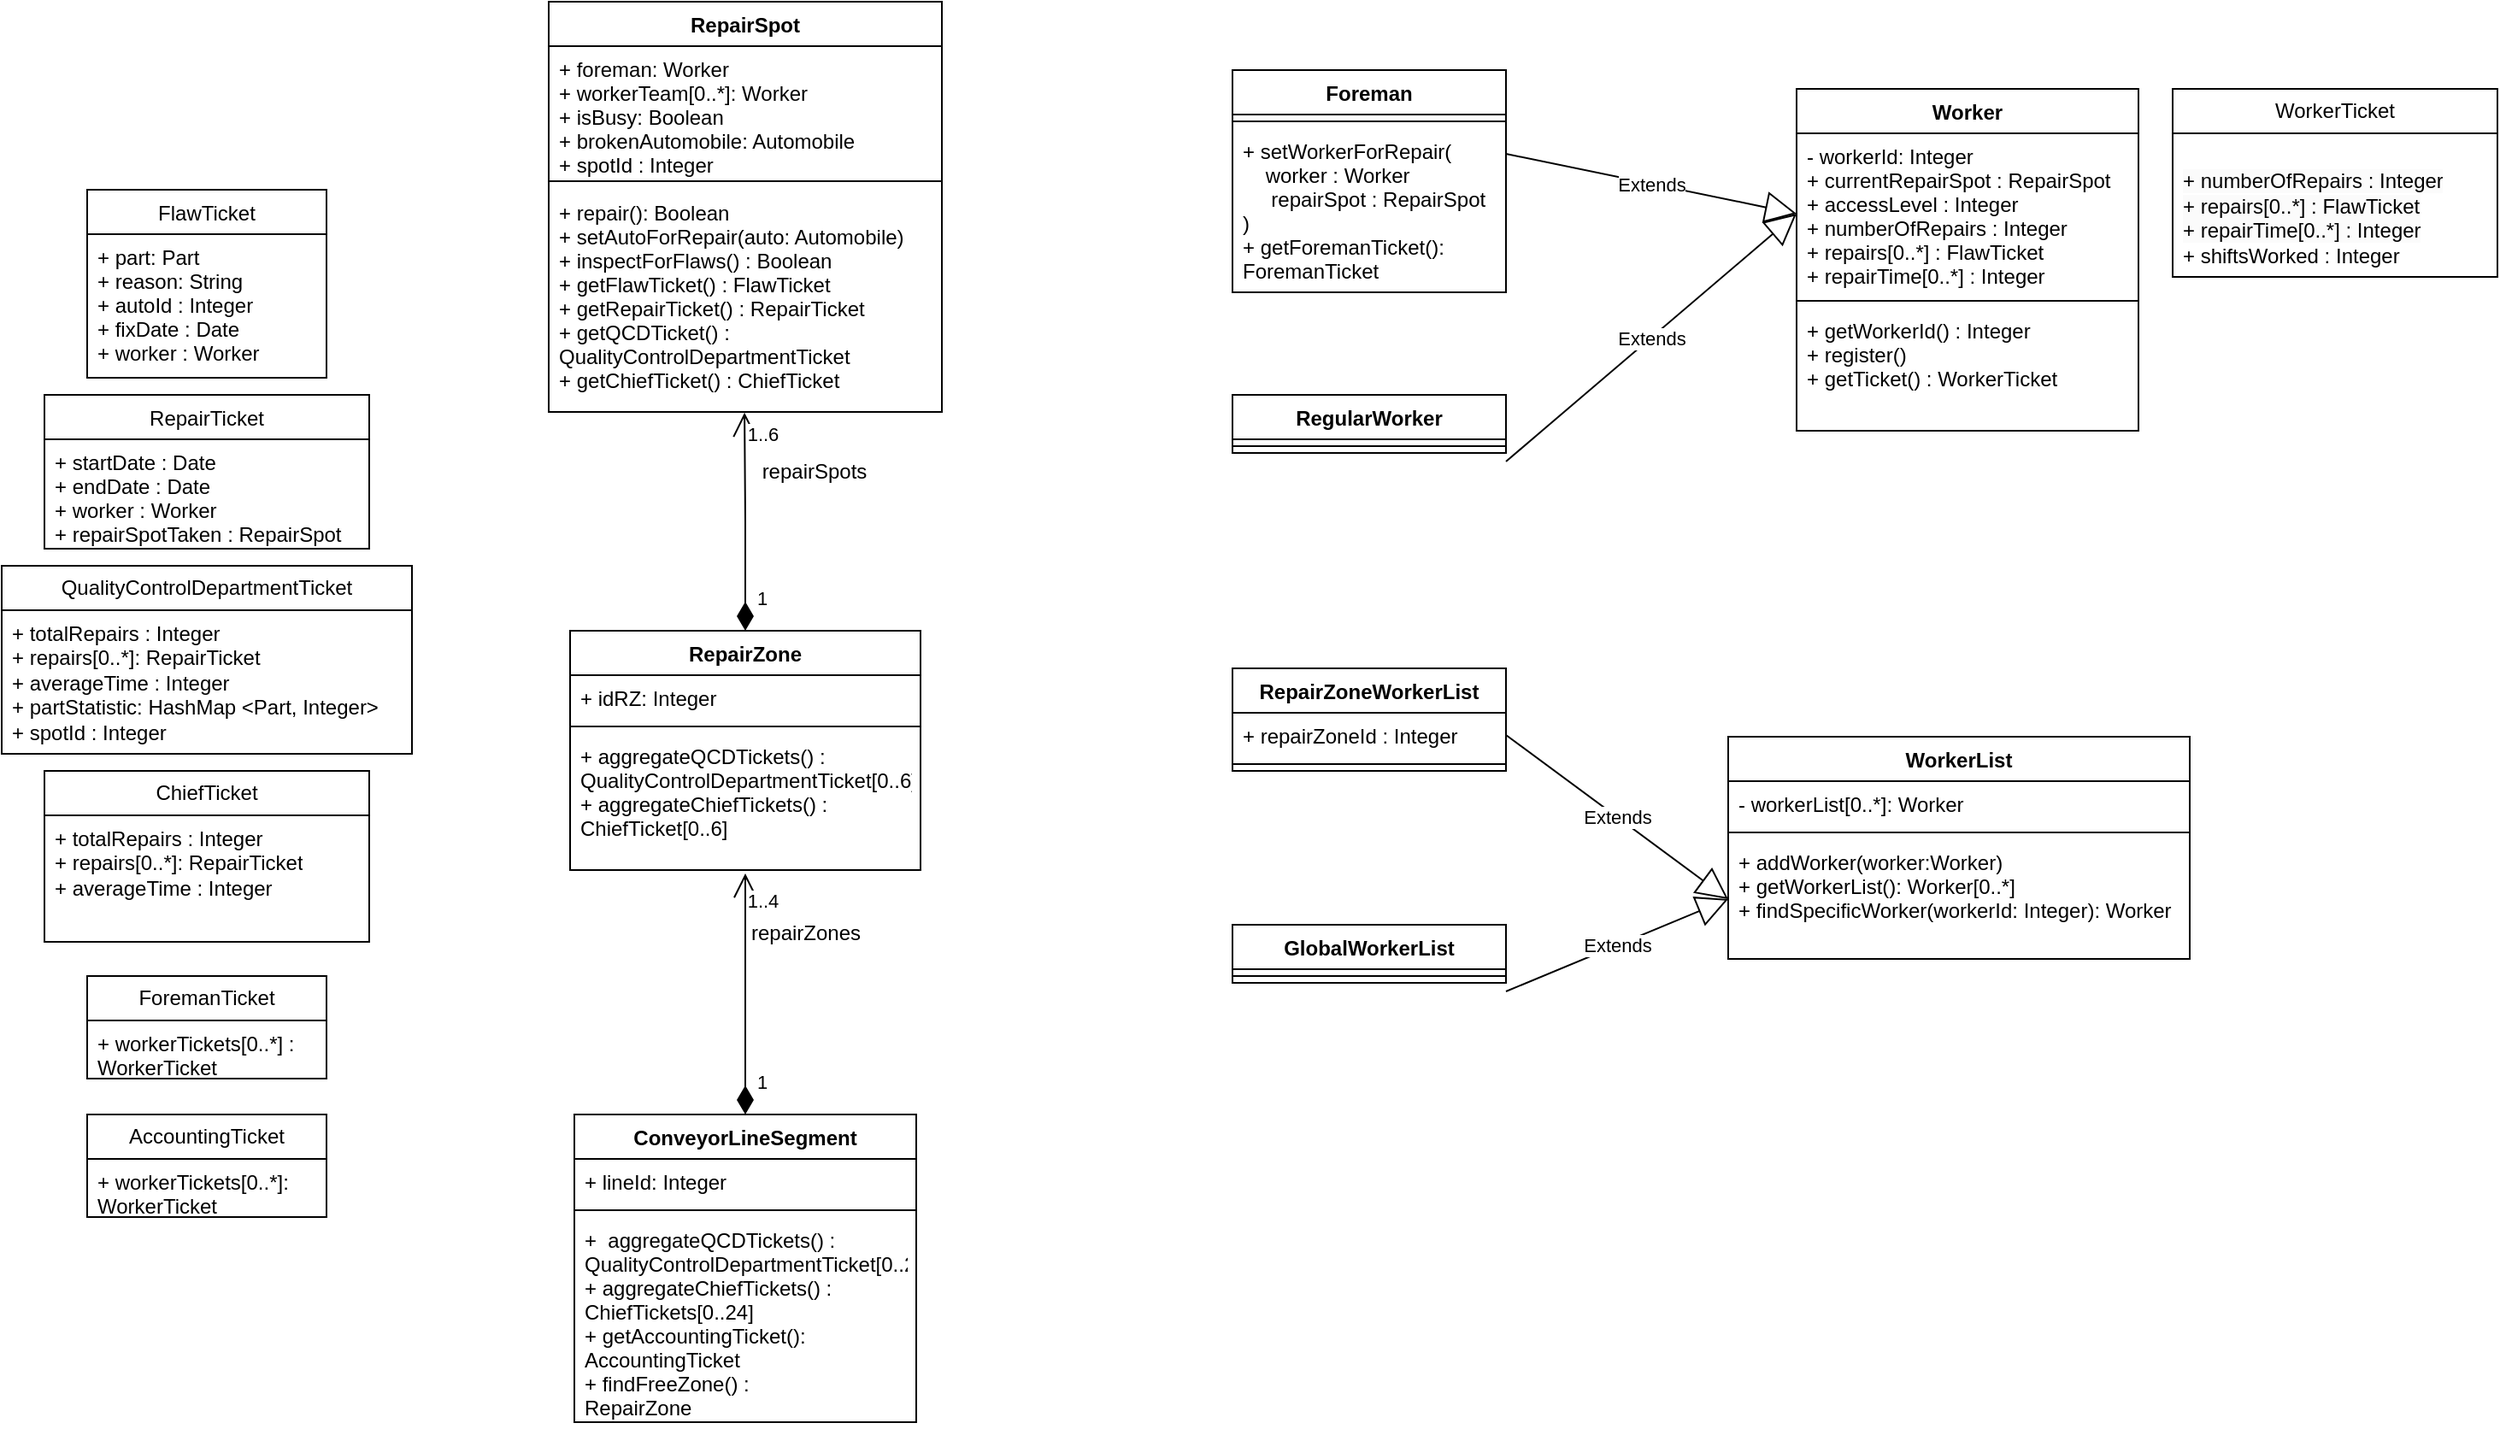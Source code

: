 <mxfile version="21.3.2" type="device">
  <diagram id="C5RBs43oDa-KdzZeNtuy" name="Page-1">
    <mxGraphModel dx="1379" dy="764" grid="1" gridSize="10" guides="1" tooltips="1" connect="1" arrows="1" fold="1" page="1" pageScale="1" pageWidth="827" pageHeight="1169" math="0" shadow="0">
      <root>
        <mxCell id="WIyWlLk6GJQsqaUBKTNV-0" />
        <mxCell id="WIyWlLk6GJQsqaUBKTNV-1" parent="WIyWlLk6GJQsqaUBKTNV-0" />
        <mxCell id="vM8SYKCVLQXaQRjmbdse-1" value="Worker" style="swimlane;fontStyle=1;align=center;verticalAlign=top;childLayout=stackLayout;horizontal=1;startSize=26;horizontalStack=0;resizeParent=1;resizeParentMax=0;resizeLast=0;collapsible=1;marginBottom=0;" parent="WIyWlLk6GJQsqaUBKTNV-1" vertex="1">
          <mxGeometry x="1290" y="141" width="200" height="200" as="geometry" />
        </mxCell>
        <mxCell id="vM8SYKCVLQXaQRjmbdse-2" value="- workerId: Integer&#xa;+ currentRepairSpot : RepairSpot&#xa;+ accessLevel : Integer&#xa;+ numberOfRepairs : Integer&#xa;+ repairs[0..*] : FlawTicket&#xa;+ repairTime[0..*] : Integer&#xa; " style="text;strokeColor=none;fillColor=none;align=left;verticalAlign=top;spacingLeft=4;spacingRight=4;overflow=hidden;rotatable=0;points=[[0,0.5],[1,0.5]];portConstraint=eastwest;" parent="vM8SYKCVLQXaQRjmbdse-1" vertex="1">
          <mxGeometry y="26" width="200" height="94" as="geometry" />
        </mxCell>
        <mxCell id="vM8SYKCVLQXaQRjmbdse-3" value="" style="line;strokeWidth=1;fillColor=none;align=left;verticalAlign=middle;spacingTop=-1;spacingLeft=3;spacingRight=3;rotatable=0;labelPosition=right;points=[];portConstraint=eastwest;strokeColor=inherit;" parent="vM8SYKCVLQXaQRjmbdse-1" vertex="1">
          <mxGeometry y="120" width="200" height="8" as="geometry" />
        </mxCell>
        <mxCell id="vM8SYKCVLQXaQRjmbdse-4" value="+ getWorkerId() : Integer&#xa;+ register() &#xa;+ getTicket() : WorkerTicket" style="text;strokeColor=none;fillColor=none;align=left;verticalAlign=top;spacingLeft=4;spacingRight=4;overflow=hidden;rotatable=0;points=[[0,0.5],[1,0.5]];portConstraint=eastwest;" parent="vM8SYKCVLQXaQRjmbdse-1" vertex="1">
          <mxGeometry y="128" width="200" height="72" as="geometry" />
        </mxCell>
        <mxCell id="vM8SYKCVLQXaQRjmbdse-5" value="ConveyorLineSegment" style="swimlane;fontStyle=1;align=center;verticalAlign=top;childLayout=stackLayout;horizontal=1;startSize=26;horizontalStack=0;resizeParent=1;resizeParentMax=0;resizeLast=0;collapsible=1;marginBottom=0;" parent="WIyWlLk6GJQsqaUBKTNV-1" vertex="1">
          <mxGeometry x="575" y="741" width="200" height="180" as="geometry" />
        </mxCell>
        <mxCell id="vM8SYKCVLQXaQRjmbdse-6" value="+ lineId: Integer" style="text;strokeColor=none;fillColor=none;align=left;verticalAlign=top;spacingLeft=4;spacingRight=4;overflow=hidden;rotatable=0;points=[[0,0.5],[1,0.5]];portConstraint=eastwest;" parent="vM8SYKCVLQXaQRjmbdse-5" vertex="1">
          <mxGeometry y="26" width="200" height="26" as="geometry" />
        </mxCell>
        <mxCell id="vM8SYKCVLQXaQRjmbdse-7" value="" style="line;strokeWidth=1;fillColor=none;align=left;verticalAlign=middle;spacingTop=-1;spacingLeft=3;spacingRight=3;rotatable=0;labelPosition=right;points=[];portConstraint=eastwest;strokeColor=inherit;" parent="vM8SYKCVLQXaQRjmbdse-5" vertex="1">
          <mxGeometry y="52" width="200" height="8" as="geometry" />
        </mxCell>
        <mxCell id="vM8SYKCVLQXaQRjmbdse-8" value="+  aggregateQCDTickets() : &#xa;QualityControlDepartmentTicket[0..24]&#xa;+ aggregateChiefTickets() :&#xa;ChiefTickets[0..24]&#xa;+ getAccountingTicket():&#xa;AccountingTicket&#xa;+ findFreeZone() :&#xa;RepairZone" style="text;strokeColor=none;fillColor=none;align=left;verticalAlign=top;spacingLeft=4;spacingRight=4;overflow=hidden;rotatable=0;points=[[0,0.5],[1,0.5]];portConstraint=eastwest;" parent="vM8SYKCVLQXaQRjmbdse-5" vertex="1">
          <mxGeometry y="60" width="200" height="120" as="geometry" />
        </mxCell>
        <mxCell id="vM8SYKCVLQXaQRjmbdse-9" value="RepairZone" style="swimlane;fontStyle=1;align=center;verticalAlign=top;childLayout=stackLayout;horizontal=1;startSize=26;horizontalStack=0;resizeParent=1;resizeParentMax=0;resizeLast=0;collapsible=1;marginBottom=0;" parent="WIyWlLk6GJQsqaUBKTNV-1" vertex="1">
          <mxGeometry x="572.5" y="458" width="205" height="140" as="geometry" />
        </mxCell>
        <mxCell id="vM8SYKCVLQXaQRjmbdse-10" value="+ idRZ: Integer" style="text;strokeColor=none;fillColor=none;align=left;verticalAlign=top;spacingLeft=4;spacingRight=4;overflow=hidden;rotatable=0;points=[[0,0.5],[1,0.5]];portConstraint=eastwest;" parent="vM8SYKCVLQXaQRjmbdse-9" vertex="1">
          <mxGeometry y="26" width="205" height="26" as="geometry" />
        </mxCell>
        <mxCell id="vM8SYKCVLQXaQRjmbdse-11" value="" style="line;strokeWidth=1;fillColor=none;align=left;verticalAlign=middle;spacingTop=-1;spacingLeft=3;spacingRight=3;rotatable=0;labelPosition=right;points=[];portConstraint=eastwest;strokeColor=inherit;" parent="vM8SYKCVLQXaQRjmbdse-9" vertex="1">
          <mxGeometry y="52" width="205" height="8" as="geometry" />
        </mxCell>
        <mxCell id="vM8SYKCVLQXaQRjmbdse-12" value="+ aggregateQCDTickets() : &#xa;QualityControlDepartmentTicket[0..6]&#xa;+ aggregateChiefTickets() : &#xa;ChiefTicket[0..6]" style="text;strokeColor=none;fillColor=none;align=left;verticalAlign=top;spacingLeft=4;spacingRight=4;overflow=hidden;rotatable=0;points=[[0,0.5],[1,0.5]];portConstraint=eastwest;" parent="vM8SYKCVLQXaQRjmbdse-9" vertex="1">
          <mxGeometry y="60" width="205" height="80" as="geometry" />
        </mxCell>
        <mxCell id="vM8SYKCVLQXaQRjmbdse-13" value="RepairSpot&#xa;" style="swimlane;fontStyle=1;align=center;verticalAlign=top;childLayout=stackLayout;horizontal=1;startSize=26;horizontalStack=0;resizeParent=1;resizeParentMax=0;resizeLast=0;collapsible=1;marginBottom=0;" parent="WIyWlLk6GJQsqaUBKTNV-1" vertex="1">
          <mxGeometry x="560" y="90" width="230" height="240" as="geometry">
            <mxRectangle x="600" y="280" width="100" height="30" as="alternateBounds" />
          </mxGeometry>
        </mxCell>
        <mxCell id="vM8SYKCVLQXaQRjmbdse-14" value="+ foreman: Worker&#xa;+ workerTeam[0..*]: Worker&#xa;+ isBusy: Boolean&#xa;+ brokenAutomobile: Automobile&#xa;+ spotId : Integer" style="text;strokeColor=none;fillColor=none;align=left;verticalAlign=top;spacingLeft=4;spacingRight=4;overflow=hidden;rotatable=0;points=[[0,0.5],[1,0.5]];portConstraint=eastwest;" parent="vM8SYKCVLQXaQRjmbdse-13" vertex="1">
          <mxGeometry y="26" width="230" height="74" as="geometry" />
        </mxCell>
        <mxCell id="vM8SYKCVLQXaQRjmbdse-15" value="" style="line;strokeWidth=1;fillColor=none;align=left;verticalAlign=middle;spacingTop=-1;spacingLeft=3;spacingRight=3;rotatable=0;labelPosition=right;points=[];portConstraint=eastwest;strokeColor=inherit;" parent="vM8SYKCVLQXaQRjmbdse-13" vertex="1">
          <mxGeometry y="100" width="230" height="10" as="geometry" />
        </mxCell>
        <mxCell id="vM8SYKCVLQXaQRjmbdse-16" value="+ repair(): Boolean&#xa;+ setAutoForRepair(auto: Automobile)&#xa;+ inspectForFlaws() : Boolean&#xa;+ getFlawTicket() : FlawTicket&#xa;+ getRepairTicket() : RepairTicket&#xa;+ getQCDTicket() : &#xa;QualityControlDepartmentTicket&#xa;+ getChiefTicket() : ChiefTicket" style="text;strokeColor=none;fillColor=none;align=left;verticalAlign=top;spacingLeft=4;spacingRight=4;overflow=hidden;rotatable=0;points=[[0,0.5],[1,0.5]];portConstraint=eastwest;" parent="vM8SYKCVLQXaQRjmbdse-13" vertex="1">
          <mxGeometry y="110" width="230" height="130" as="geometry" />
        </mxCell>
        <mxCell id="vM8SYKCVLQXaQRjmbdse-20" value="WorkerList&#xa;" style="swimlane;fontStyle=1;align=center;verticalAlign=top;childLayout=stackLayout;horizontal=1;startSize=26;horizontalStack=0;resizeParent=1;resizeParentMax=0;resizeLast=0;collapsible=1;marginBottom=0;" parent="WIyWlLk6GJQsqaUBKTNV-1" vertex="1">
          <mxGeometry x="1250" y="520" width="270" height="130" as="geometry" />
        </mxCell>
        <mxCell id="vM8SYKCVLQXaQRjmbdse-21" value="- workerList[0..*]: Worker" style="text;strokeColor=none;fillColor=none;align=left;verticalAlign=top;spacingLeft=4;spacingRight=4;overflow=hidden;rotatable=0;points=[[0,0.5],[1,0.5]];portConstraint=eastwest;" parent="vM8SYKCVLQXaQRjmbdse-20" vertex="1">
          <mxGeometry y="26" width="270" height="26" as="geometry" />
        </mxCell>
        <mxCell id="vM8SYKCVLQXaQRjmbdse-22" value="" style="line;strokeWidth=1;fillColor=none;align=left;verticalAlign=middle;spacingTop=-1;spacingLeft=3;spacingRight=3;rotatable=0;labelPosition=right;points=[];portConstraint=eastwest;strokeColor=inherit;" parent="vM8SYKCVLQXaQRjmbdse-20" vertex="1">
          <mxGeometry y="52" width="270" height="8" as="geometry" />
        </mxCell>
        <mxCell id="vM8SYKCVLQXaQRjmbdse-23" value="+ addWorker(worker:Worker)&#xa;+ getWorkerList(): Worker[0..*]&#xa;+ findSpecificWorker(workerId: Integer): Worker" style="text;strokeColor=none;fillColor=none;align=left;verticalAlign=top;spacingLeft=4;spacingRight=4;overflow=hidden;rotatable=0;points=[[0,0.5],[1,0.5]];portConstraint=eastwest;" parent="vM8SYKCVLQXaQRjmbdse-20" vertex="1">
          <mxGeometry y="60" width="270" height="70" as="geometry" />
        </mxCell>
        <mxCell id="vM8SYKCVLQXaQRjmbdse-24" value="RepairZoneWorkerList&#xa;" style="swimlane;fontStyle=1;align=center;verticalAlign=top;childLayout=stackLayout;horizontal=1;startSize=26;horizontalStack=0;resizeParent=1;resizeParentMax=0;resizeLast=0;collapsible=1;marginBottom=0;" parent="WIyWlLk6GJQsqaUBKTNV-1" vertex="1">
          <mxGeometry x="960" y="480" width="160" height="60" as="geometry" />
        </mxCell>
        <mxCell id="vM8SYKCVLQXaQRjmbdse-25" value="+ repairZoneId : Integer" style="text;strokeColor=none;fillColor=none;align=left;verticalAlign=top;spacingLeft=4;spacingRight=4;overflow=hidden;rotatable=0;points=[[0,0.5],[1,0.5]];portConstraint=eastwest;" parent="vM8SYKCVLQXaQRjmbdse-24" vertex="1">
          <mxGeometry y="26" width="160" height="26" as="geometry" />
        </mxCell>
        <mxCell id="vM8SYKCVLQXaQRjmbdse-26" value="" style="line;strokeWidth=1;fillColor=none;align=left;verticalAlign=middle;spacingTop=-1;spacingLeft=3;spacingRight=3;rotatable=0;labelPosition=right;points=[];portConstraint=eastwest;strokeColor=inherit;" parent="vM8SYKCVLQXaQRjmbdse-24" vertex="1">
          <mxGeometry y="52" width="160" height="8" as="geometry" />
        </mxCell>
        <mxCell id="vM8SYKCVLQXaQRjmbdse-28" value="GlobalWorkerList&#xa;" style="swimlane;fontStyle=1;align=center;verticalAlign=top;childLayout=stackLayout;horizontal=1;startSize=26;horizontalStack=0;resizeParent=1;resizeParentMax=0;resizeLast=0;collapsible=1;marginBottom=0;" parent="WIyWlLk6GJQsqaUBKTNV-1" vertex="1">
          <mxGeometry x="960" y="630" width="160" height="34" as="geometry" />
        </mxCell>
        <mxCell id="vM8SYKCVLQXaQRjmbdse-30" value="" style="line;strokeWidth=1;fillColor=none;align=left;verticalAlign=middle;spacingTop=-1;spacingLeft=3;spacingRight=3;rotatable=0;labelPosition=right;points=[];portConstraint=eastwest;strokeColor=inherit;" parent="vM8SYKCVLQXaQRjmbdse-28" vertex="1">
          <mxGeometry y="26" width="160" height="8" as="geometry" />
        </mxCell>
        <mxCell id="vM8SYKCVLQXaQRjmbdse-38" value="Extends" style="endArrow=block;endSize=16;endFill=0;html=1;rounded=0;entryX=0;entryY=0.5;entryDx=0;entryDy=0;exitX=1;exitY=0.5;exitDx=0;exitDy=0;" parent="WIyWlLk6GJQsqaUBKTNV-1" source="vM8SYKCVLQXaQRjmbdse-25" target="vM8SYKCVLQXaQRjmbdse-23" edge="1">
          <mxGeometry width="160" relative="1" as="geometry">
            <mxPoint x="1150" y="570" as="sourcePoint" />
            <mxPoint x="1250" y="580" as="targetPoint" />
            <Array as="points" />
          </mxGeometry>
        </mxCell>
        <mxCell id="vM8SYKCVLQXaQRjmbdse-39" value="Extends" style="endArrow=block;endSize=16;endFill=0;html=1;rounded=0;exitX=1;exitY=0.5;exitDx=0;exitDy=0;entryX=0;entryY=0.5;entryDx=0;entryDy=0;" parent="WIyWlLk6GJQsqaUBKTNV-1" target="vM8SYKCVLQXaQRjmbdse-23" edge="1">
          <mxGeometry width="160" relative="1" as="geometry">
            <mxPoint x="1120" y="669" as="sourcePoint" />
            <mxPoint x="1220" y="640" as="targetPoint" />
          </mxGeometry>
        </mxCell>
        <mxCell id="vM8SYKCVLQXaQRjmbdse-41" value="FlawTicket" style="swimlane;fontStyle=0;childLayout=stackLayout;horizontal=1;startSize=26;fillColor=none;horizontalStack=0;resizeParent=1;resizeParentMax=0;resizeLast=0;collapsible=1;marginBottom=0;" parent="WIyWlLk6GJQsqaUBKTNV-1" vertex="1">
          <mxGeometry x="290" y="200" width="140" height="110" as="geometry" />
        </mxCell>
        <mxCell id="vM8SYKCVLQXaQRjmbdse-42" value="+ part: Part&#xa;+ reason: String&#xa;+ autoId : Integer&#xa;+ fixDate : Date&#xa;+ worker : Worker" style="text;strokeColor=none;fillColor=none;align=left;verticalAlign=top;spacingLeft=4;spacingRight=4;overflow=hidden;rotatable=0;points=[[0,0.5],[1,0.5]];portConstraint=eastwest;" parent="vM8SYKCVLQXaQRjmbdse-41" vertex="1">
          <mxGeometry y="26" width="140" height="84" as="geometry" />
        </mxCell>
        <mxCell id="vM8SYKCVLQXaQRjmbdse-45" value="RepairTicket" style="swimlane;fontStyle=0;childLayout=stackLayout;horizontal=1;startSize=26;fillColor=none;horizontalStack=0;resizeParent=1;resizeParentMax=0;resizeLast=0;collapsible=1;marginBottom=0;" parent="WIyWlLk6GJQsqaUBKTNV-1" vertex="1">
          <mxGeometry x="265" y="320" width="190" height="90" as="geometry" />
        </mxCell>
        <mxCell id="vM8SYKCVLQXaQRjmbdse-46" value="+ startDate : Date&#xa;+ endDate : Date&#xa;+ worker : Worker&#xa;+ repairSpotTaken : RepairSpot" style="text;strokeColor=none;fillColor=none;align=left;verticalAlign=top;spacingLeft=4;spacingRight=4;overflow=hidden;rotatable=0;points=[[0,0.5],[1,0.5]];portConstraint=eastwest;" parent="vM8SYKCVLQXaQRjmbdse-45" vertex="1">
          <mxGeometry y="26" width="190" height="64" as="geometry" />
        </mxCell>
        <mxCell id="vM8SYKCVLQXaQRjmbdse-49" value="Foreman" style="swimlane;fontStyle=1;align=center;verticalAlign=top;childLayout=stackLayout;horizontal=1;startSize=26;horizontalStack=0;resizeParent=1;resizeParentMax=0;resizeLast=0;collapsible=1;marginBottom=0;" parent="WIyWlLk6GJQsqaUBKTNV-1" vertex="1">
          <mxGeometry x="960" y="130" width="160" height="130" as="geometry" />
        </mxCell>
        <mxCell id="vM8SYKCVLQXaQRjmbdse-51" value="" style="line;strokeWidth=1;fillColor=none;align=left;verticalAlign=middle;spacingTop=-1;spacingLeft=3;spacingRight=3;rotatable=0;labelPosition=right;points=[];portConstraint=eastwest;strokeColor=inherit;" parent="vM8SYKCVLQXaQRjmbdse-49" vertex="1">
          <mxGeometry y="26" width="160" height="8" as="geometry" />
        </mxCell>
        <mxCell id="vM8SYKCVLQXaQRjmbdse-52" value="+ setWorkerForRepair(&#xa;    worker : Worker&#xa;     repairSpot : RepairSpot&#xa;)&#xa;+ getForemanTicket():&#xa;ForemanTicket" style="text;strokeColor=none;fillColor=none;align=left;verticalAlign=top;spacingLeft=4;spacingRight=4;overflow=hidden;rotatable=0;points=[[0,0.5],[1,0.5]];portConstraint=eastwest;" parent="vM8SYKCVLQXaQRjmbdse-49" vertex="1">
          <mxGeometry y="34" width="160" height="96" as="geometry" />
        </mxCell>
        <mxCell id="vM8SYKCVLQXaQRjmbdse-53" value="RegularWorker" style="swimlane;fontStyle=1;align=center;verticalAlign=top;childLayout=stackLayout;horizontal=1;startSize=26;horizontalStack=0;resizeParent=1;resizeParentMax=0;resizeLast=0;collapsible=1;marginBottom=0;" parent="WIyWlLk6GJQsqaUBKTNV-1" vertex="1">
          <mxGeometry x="960" y="320" width="160" height="34" as="geometry" />
        </mxCell>
        <mxCell id="vM8SYKCVLQXaQRjmbdse-55" value="" style="line;strokeWidth=1;fillColor=none;align=left;verticalAlign=middle;spacingTop=-1;spacingLeft=3;spacingRight=3;rotatable=0;labelPosition=right;points=[];portConstraint=eastwest;strokeColor=inherit;" parent="vM8SYKCVLQXaQRjmbdse-53" vertex="1">
          <mxGeometry y="26" width="160" height="8" as="geometry" />
        </mxCell>
        <mxCell id="vM8SYKCVLQXaQRjmbdse-57" value="Extends" style="endArrow=block;endSize=16;endFill=0;html=1;rounded=0;exitX=1;exitY=0.5;exitDx=0;exitDy=0;entryX=0;entryY=0.5;entryDx=0;entryDy=0;" parent="WIyWlLk6GJQsqaUBKTNV-1" target="vM8SYKCVLQXaQRjmbdse-2" edge="1">
          <mxGeometry width="160" relative="1" as="geometry">
            <mxPoint x="1120" y="359" as="sourcePoint" />
            <mxPoint x="1200" y="320" as="targetPoint" />
          </mxGeometry>
        </mxCell>
        <mxCell id="vM8SYKCVLQXaQRjmbdse-58" value="Extends" style="endArrow=block;endSize=16;endFill=0;html=1;rounded=0;exitX=1;exitY=0.5;exitDx=0;exitDy=0;entryX=0;entryY=0.5;entryDx=0;entryDy=0;" parent="WIyWlLk6GJQsqaUBKTNV-1" target="vM8SYKCVLQXaQRjmbdse-2" edge="1">
          <mxGeometry width="160" relative="1" as="geometry">
            <mxPoint x="1120" y="179" as="sourcePoint" />
            <mxPoint x="1260" y="180" as="targetPoint" />
          </mxGeometry>
        </mxCell>
        <mxCell id="rGzFxww0PgmrD8fA5NHW-1" value="1" style="endArrow=open;html=1;endSize=12;startArrow=diamondThin;startSize=14;startFill=1;edgeStyle=orthogonalEdgeStyle;align=left;verticalAlign=bottom;rounded=0;exitX=0.5;exitY=0;exitDx=0;exitDy=0;" parent="WIyWlLk6GJQsqaUBKTNV-1" source="vM8SYKCVLQXaQRjmbdse-5" edge="1">
          <mxGeometry x="-0.852" y="-5" relative="1" as="geometry">
            <mxPoint x="610" y="670" as="sourcePoint" />
            <mxPoint x="675" y="600" as="targetPoint" />
            <mxPoint as="offset" />
          </mxGeometry>
        </mxCell>
        <mxCell id="rGzFxww0PgmrD8fA5NHW-3" value="1..4&lt;br&gt;" style="edgeLabel;html=1;align=center;verticalAlign=middle;resizable=0;points=[];" parent="rGzFxww0PgmrD8fA5NHW-1" vertex="1" connectable="0">
          <mxGeometry x="0.826" y="-5" relative="1" as="geometry">
            <mxPoint x="5" y="3" as="offset" />
          </mxGeometry>
        </mxCell>
        <mxCell id="rGzFxww0PgmrD8fA5NHW-2" value="1" style="endArrow=open;html=1;endSize=12;startArrow=diamondThin;startSize=14;startFill=1;edgeStyle=orthogonalEdgeStyle;align=left;verticalAlign=bottom;rounded=0;exitX=0.5;exitY=0;exitDx=0;exitDy=0;entryX=0.498;entryY=1.003;entryDx=0;entryDy=0;entryPerimeter=0;" parent="WIyWlLk6GJQsqaUBKTNV-1" source="vM8SYKCVLQXaQRjmbdse-9" target="vM8SYKCVLQXaQRjmbdse-16" edge="1">
          <mxGeometry x="-0.844" y="-5" relative="1" as="geometry">
            <mxPoint x="660" y="460" as="sourcePoint" />
            <mxPoint x="680" y="320" as="targetPoint" />
            <mxPoint as="offset" />
          </mxGeometry>
        </mxCell>
        <mxCell id="rGzFxww0PgmrD8fA5NHW-4" value="1..6" style="edgeLabel;html=1;align=center;verticalAlign=middle;resizable=0;points=[];" parent="rGzFxww0PgmrD8fA5NHW-2" vertex="1" connectable="0">
          <mxGeometry x="0.908" y="-3" relative="1" as="geometry">
            <mxPoint x="7" y="6" as="offset" />
          </mxGeometry>
        </mxCell>
        <mxCell id="rGzFxww0PgmrD8fA5NHW-5" value="repairZones" style="text;html=1;align=center;verticalAlign=middle;resizable=0;points=[];autosize=1;strokeColor=none;fillColor=none;" parent="WIyWlLk6GJQsqaUBKTNV-1" vertex="1">
          <mxGeometry x="665" y="620" width="90" height="30" as="geometry" />
        </mxCell>
        <mxCell id="rGzFxww0PgmrD8fA5NHW-6" value="repairSpots" style="text;html=1;align=center;verticalAlign=middle;resizable=0;points=[];autosize=1;strokeColor=none;fillColor=none;" parent="WIyWlLk6GJQsqaUBKTNV-1" vertex="1">
          <mxGeometry x="675" y="350" width="80" height="30" as="geometry" />
        </mxCell>
        <mxCell id="X9ndX2iyCVI3AJJogcnH-0" value="QualityControlDepartmentTicket" style="swimlane;fontStyle=0;childLayout=stackLayout;horizontal=1;startSize=26;fillColor=none;horizontalStack=0;resizeParent=1;resizeParentMax=0;resizeLast=0;collapsible=1;marginBottom=0;whiteSpace=wrap;html=1;" vertex="1" parent="WIyWlLk6GJQsqaUBKTNV-1">
          <mxGeometry x="240" y="420" width="240" height="110" as="geometry" />
        </mxCell>
        <mxCell id="X9ndX2iyCVI3AJJogcnH-1" value="+ totalRepairs : Integer&lt;br&gt;+ repairs[0..*]: RepairTicket&lt;br&gt;+ averageTime : Integer&lt;br&gt;+ partStatistic: HashMap &amp;lt;Part, Integer&amp;gt;&lt;br&gt;+ spotId : Integer" style="text;strokeColor=none;fillColor=none;align=left;verticalAlign=top;spacingLeft=4;spacingRight=4;overflow=hidden;rotatable=0;points=[[0,0.5],[1,0.5]];portConstraint=eastwest;whiteSpace=wrap;html=1;" vertex="1" parent="X9ndX2iyCVI3AJJogcnH-0">
          <mxGeometry y="26" width="240" height="84" as="geometry" />
        </mxCell>
        <mxCell id="X9ndX2iyCVI3AJJogcnH-4" value="ChiefTicket" style="swimlane;fontStyle=0;childLayout=stackLayout;horizontal=1;startSize=26;fillColor=none;horizontalStack=0;resizeParent=1;resizeParentMax=0;resizeLast=0;collapsible=1;marginBottom=0;whiteSpace=wrap;html=1;" vertex="1" parent="WIyWlLk6GJQsqaUBKTNV-1">
          <mxGeometry x="265" y="540" width="190" height="100" as="geometry" />
        </mxCell>
        <mxCell id="X9ndX2iyCVI3AJJogcnH-5" value="+ totalRepairs : Integer&lt;br style=&quot;border-color: var(--border-color);&quot;&gt;+ repairs[0..*]: RepairTicket&lt;br style=&quot;border-color: var(--border-color);&quot;&gt;+ averageTime : Integer" style="text;strokeColor=none;fillColor=none;align=left;verticalAlign=top;spacingLeft=4;spacingRight=4;overflow=hidden;rotatable=0;points=[[0,0.5],[1,0.5]];portConstraint=eastwest;whiteSpace=wrap;html=1;" vertex="1" parent="X9ndX2iyCVI3AJJogcnH-4">
          <mxGeometry y="26" width="190" height="74" as="geometry" />
        </mxCell>
        <mxCell id="X9ndX2iyCVI3AJJogcnH-9" value="ForemanTicket" style="swimlane;fontStyle=0;childLayout=stackLayout;horizontal=1;startSize=26;fillColor=none;horizontalStack=0;resizeParent=1;resizeParentMax=0;resizeLast=0;collapsible=1;marginBottom=0;whiteSpace=wrap;html=1;" vertex="1" parent="WIyWlLk6GJQsqaUBKTNV-1">
          <mxGeometry x="290" y="660" width="140" height="60" as="geometry" />
        </mxCell>
        <mxCell id="X9ndX2iyCVI3AJJogcnH-10" value="+ workerTickets[0..*] : WorkerTicket" style="text;strokeColor=none;fillColor=none;align=left;verticalAlign=top;spacingLeft=4;spacingRight=4;overflow=hidden;rotatable=0;points=[[0,0.5],[1,0.5]];portConstraint=eastwest;whiteSpace=wrap;html=1;" vertex="1" parent="X9ndX2iyCVI3AJJogcnH-9">
          <mxGeometry y="26" width="140" height="34" as="geometry" />
        </mxCell>
        <mxCell id="X9ndX2iyCVI3AJJogcnH-13" value="WorkerTicket" style="swimlane;fontStyle=0;childLayout=stackLayout;horizontal=1;startSize=26;fillColor=none;horizontalStack=0;resizeParent=1;resizeParentMax=0;resizeLast=0;collapsible=1;marginBottom=0;whiteSpace=wrap;html=1;" vertex="1" parent="WIyWlLk6GJQsqaUBKTNV-1">
          <mxGeometry x="1510" y="141" width="190" height="110" as="geometry" />
        </mxCell>
        <mxCell id="X9ndX2iyCVI3AJJogcnH-16" value="&lt;br&gt;&lt;span style=&quot;color: rgb(0, 0, 0); font-family: Helvetica; font-size: 12px; font-style: normal; font-variant-ligatures: normal; font-variant-caps: normal; font-weight: 400; letter-spacing: normal; orphans: 2; text-align: left; text-indent: 0px; text-transform: none; widows: 2; word-spacing: 0px; -webkit-text-stroke-width: 0px; background-color: rgb(251, 251, 251); text-decoration-thickness: initial; text-decoration-style: initial; text-decoration-color: initial; float: none; display: inline !important;&quot;&gt;+ numberOfRepairs : Integer&lt;/span&gt;&lt;br style=&quot;border-color: var(--border-color); padding: 0px; margin: 0px; color: rgb(0, 0, 0); font-family: Helvetica; font-size: 12px; font-style: normal; font-variant-ligatures: normal; font-variant-caps: normal; font-weight: 400; letter-spacing: normal; orphans: 2; text-align: left; text-indent: 0px; text-transform: none; widows: 2; word-spacing: 0px; -webkit-text-stroke-width: 0px; background-color: rgb(251, 251, 251); text-decoration-thickness: initial; text-decoration-style: initial; text-decoration-color: initial;&quot;&gt;&lt;span style=&quot;color: rgb(0, 0, 0); font-family: Helvetica; font-size: 12px; font-style: normal; font-variant-ligatures: normal; font-variant-caps: normal; font-weight: 400; letter-spacing: normal; orphans: 2; text-align: left; text-indent: 0px; text-transform: none; widows: 2; word-spacing: 0px; -webkit-text-stroke-width: 0px; background-color: rgb(251, 251, 251); text-decoration-thickness: initial; text-decoration-style: initial; text-decoration-color: initial; float: none; display: inline !important;&quot;&gt;+ repairs[0..*] : FlawTicket&lt;/span&gt;&lt;br style=&quot;border-color: var(--border-color); padding: 0px; margin: 0px; color: rgb(0, 0, 0); font-family: Helvetica; font-size: 12px; font-style: normal; font-variant-ligatures: normal; font-variant-caps: normal; font-weight: 400; letter-spacing: normal; orphans: 2; text-align: left; text-indent: 0px; text-transform: none; widows: 2; word-spacing: 0px; -webkit-text-stroke-width: 0px; background-color: rgb(251, 251, 251); text-decoration-thickness: initial; text-decoration-style: initial; text-decoration-color: initial;&quot;&gt;&lt;span style=&quot;color: rgb(0, 0, 0); font-family: Helvetica; font-size: 12px; font-style: normal; font-variant-ligatures: normal; font-variant-caps: normal; font-weight: 400; letter-spacing: normal; orphans: 2; text-align: left; text-indent: 0px; text-transform: none; widows: 2; word-spacing: 0px; -webkit-text-stroke-width: 0px; background-color: rgb(251, 251, 251); text-decoration-thickness: initial; text-decoration-style: initial; text-decoration-color: initial; float: none; display: inline !important;&quot;&gt;+ repairTime[0..*] : Integer&lt;br&gt;&lt;/span&gt;+ shiftsWorked : Integer&lt;br&gt;" style="text;strokeColor=none;fillColor=none;align=left;verticalAlign=top;spacingLeft=4;spacingRight=4;overflow=hidden;rotatable=0;points=[[0,0.5],[1,0.5]];portConstraint=eastwest;whiteSpace=wrap;html=1;" vertex="1" parent="X9ndX2iyCVI3AJJogcnH-13">
          <mxGeometry y="26" width="190" height="84" as="geometry" />
        </mxCell>
        <mxCell id="X9ndX2iyCVI3AJJogcnH-17" value="AccountingTicket" style="swimlane;fontStyle=0;childLayout=stackLayout;horizontal=1;startSize=26;fillColor=none;horizontalStack=0;resizeParent=1;resizeParentMax=0;resizeLast=0;collapsible=1;marginBottom=0;whiteSpace=wrap;html=1;" vertex="1" parent="WIyWlLk6GJQsqaUBKTNV-1">
          <mxGeometry x="290" y="741" width="140" height="60" as="geometry" />
        </mxCell>
        <mxCell id="X9ndX2iyCVI3AJJogcnH-18" value="+ workerTickets[0..*]:&lt;br&gt;WorkerTicket" style="text;strokeColor=none;fillColor=none;align=left;verticalAlign=top;spacingLeft=4;spacingRight=4;overflow=hidden;rotatable=0;points=[[0,0.5],[1,0.5]];portConstraint=eastwest;whiteSpace=wrap;html=1;" vertex="1" parent="X9ndX2iyCVI3AJJogcnH-17">
          <mxGeometry y="26" width="140" height="34" as="geometry" />
        </mxCell>
      </root>
    </mxGraphModel>
  </diagram>
</mxfile>
